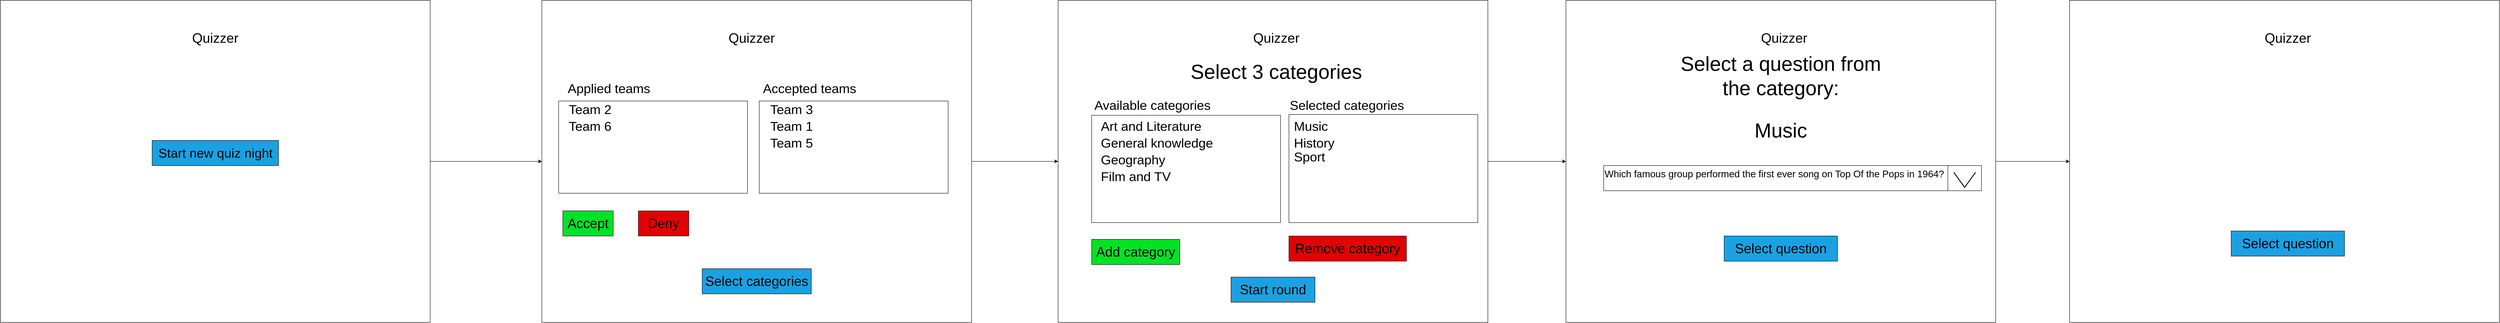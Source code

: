 <mxfile version="13.7.9" type="device"><diagram id="mFcCwPZ2H5KzHEvjkZB4" name="Page-1"><mxGraphModel dx="2844" dy="1588" grid="1" gridSize="10" guides="1" tooltips="1" connect="1" arrows="1" fold="1" page="1" pageScale="1" pageWidth="1169" pageHeight="827" math="0" shadow="0"><root><mxCell id="0"/><mxCell id="1" parent="0"/><mxCell id="Cq1OdyAMknH7cBSogLtV-12" style="edgeStyle=orthogonalEdgeStyle;rounded=0;orthogonalLoop=1;jettySize=auto;html=1;fontSize=32;" edge="1" parent="1" source="Cq1OdyAMknH7cBSogLtV-2" target="Cq1OdyAMknH7cBSogLtV-9"><mxGeometry relative="1" as="geometry"/></mxCell><mxCell id="Cq1OdyAMknH7cBSogLtV-2" value="" style="rounded=0;whiteSpace=wrap;html=1;" vertex="1" parent="1"><mxGeometry x="80" y="50" width="1024" height="768" as="geometry"/></mxCell><mxCell id="Cq1OdyAMknH7cBSogLtV-3" value="Quizzer" style="text;html=1;strokeColor=none;fillColor=none;align=center;verticalAlign=middle;whiteSpace=wrap;rounded=0;fontSize=32;" vertex="1" parent="1"><mxGeometry x="572" y="130" width="40" height="20" as="geometry"/></mxCell><mxCell id="Cq1OdyAMknH7cBSogLtV-5" value="Start new quiz night" style="rounded=0;whiteSpace=wrap;html=1;fontSize=31;fillColor=#1BA1E2;" vertex="1" parent="1"><mxGeometry x="441.5" y="384" width="301" height="60" as="geometry"/></mxCell><mxCell id="Cq1OdyAMknH7cBSogLtV-55" style="edgeStyle=orthogonalEdgeStyle;rounded=0;orthogonalLoop=1;jettySize=auto;html=1;fontSize=48;" edge="1" parent="1" source="Cq1OdyAMknH7cBSogLtV-9" target="Cq1OdyAMknH7cBSogLtV-31"><mxGeometry relative="1" as="geometry"/></mxCell><mxCell id="Cq1OdyAMknH7cBSogLtV-9" value="" style="rounded=0;whiteSpace=wrap;html=1;" vertex="1" parent="1"><mxGeometry x="1370" y="50" width="1024" height="768" as="geometry"/></mxCell><mxCell id="Cq1OdyAMknH7cBSogLtV-10" value="Quizzer" style="text;html=1;strokeColor=none;fillColor=none;align=center;verticalAlign=middle;whiteSpace=wrap;rounded=0;fontSize=32;" vertex="1" parent="1"><mxGeometry x="1850" y="130" width="40" height="20" as="geometry"/></mxCell><mxCell id="Cq1OdyAMknH7cBSogLtV-13" value="Select categories" style="rounded=0;whiteSpace=wrap;html=1;fillColor=#1BA1E2;fontSize=32;" vertex="1" parent="1"><mxGeometry x="1752" y="690" width="260" height="60" as="geometry"/></mxCell><mxCell id="Cq1OdyAMknH7cBSogLtV-16" value="" style="rounded=0;whiteSpace=wrap;html=1;fontSize=31;fillColor=#FFFFFF;" vertex="1" parent="1"><mxGeometry x="1410" y="290" width="450" height="220" as="geometry"/></mxCell><mxCell id="Cq1OdyAMknH7cBSogLtV-17" value="Applied teams" style="text;html=1;strokeColor=none;fillColor=none;align=center;verticalAlign=middle;whiteSpace=wrap;rounded=0;fontSize=31;" vertex="1" parent="1"><mxGeometry x="1410" y="250" width="240" height="20" as="geometry"/></mxCell><mxCell id="Cq1OdyAMknH7cBSogLtV-18" value="Accept" style="rounded=0;whiteSpace=wrap;html=1;fontSize=32;fillColor=#00E226;" vertex="1" parent="1"><mxGeometry x="1420" y="552" width="120" height="60" as="geometry"/></mxCell><mxCell id="Cq1OdyAMknH7cBSogLtV-19" value="Deny" style="rounded=0;whiteSpace=wrap;html=1;fontSize=32;fillColor=#E20000;" vertex="1" parent="1"><mxGeometry x="1600" y="552" width="120" height="60" as="geometry"/></mxCell><mxCell id="Cq1OdyAMknH7cBSogLtV-20" value="" style="rounded=0;whiteSpace=wrap;html=1;fontSize=31;fillColor=#FFFFFF;" vertex="1" parent="1"><mxGeometry x="1888" y="290" width="450" height="220" as="geometry"/></mxCell><mxCell id="Cq1OdyAMknH7cBSogLtV-21" value="Accepted teams" style="text;html=1;strokeColor=none;fillColor=none;align=center;verticalAlign=middle;whiteSpace=wrap;rounded=0;fontSize=31;" vertex="1" parent="1"><mxGeometry x="1888" y="250" width="240" height="20" as="geometry"/></mxCell><mxCell id="Cq1OdyAMknH7cBSogLtV-23" style="edgeStyle=orthogonalEdgeStyle;rounded=0;orthogonalLoop=1;jettySize=auto;html=1;exitX=0.5;exitY=1;exitDx=0;exitDy=0;fontSize=31;" edge="1" parent="1" source="Cq1OdyAMknH7cBSogLtV-17" target="Cq1OdyAMknH7cBSogLtV-17"><mxGeometry relative="1" as="geometry"/></mxCell><mxCell id="Cq1OdyAMknH7cBSogLtV-25" value="Team 2" style="text;html=1;strokeColor=none;fillColor=none;align=center;verticalAlign=middle;whiteSpace=wrap;rounded=0;fontSize=31;" vertex="1" parent="1"><mxGeometry x="1420" y="300" width="130" height="20" as="geometry"/></mxCell><mxCell id="Cq1OdyAMknH7cBSogLtV-27" value="Team 6" style="text;html=1;strokeColor=none;fillColor=none;align=center;verticalAlign=middle;whiteSpace=wrap;rounded=0;fontSize=31;" vertex="1" parent="1"><mxGeometry x="1420" y="340" width="130" height="20" as="geometry"/></mxCell><mxCell id="Cq1OdyAMknH7cBSogLtV-28" value="Team 3" style="text;html=1;strokeColor=none;fillColor=none;align=center;verticalAlign=middle;whiteSpace=wrap;rounded=0;fontSize=31;" vertex="1" parent="1"><mxGeometry x="1900" y="300" width="130" height="20" as="geometry"/></mxCell><mxCell id="Cq1OdyAMknH7cBSogLtV-29" value="Team 1" style="text;html=1;strokeColor=none;fillColor=none;align=center;verticalAlign=middle;whiteSpace=wrap;rounded=0;fontSize=31;" vertex="1" parent="1"><mxGeometry x="1900" y="340" width="130" height="20" as="geometry"/></mxCell><mxCell id="Cq1OdyAMknH7cBSogLtV-30" value="Team 5" style="text;html=1;strokeColor=none;fillColor=none;align=center;verticalAlign=middle;whiteSpace=wrap;rounded=0;fontSize=31;" vertex="1" parent="1"><mxGeometry x="1900" y="380" width="130" height="20" as="geometry"/></mxCell><mxCell id="Cq1OdyAMknH7cBSogLtV-76" style="edgeStyle=orthogonalEdgeStyle;rounded=0;orthogonalLoop=1;jettySize=auto;html=1;fontSize=48;" edge="1" parent="1" source="Cq1OdyAMknH7cBSogLtV-31" target="Cq1OdyAMknH7cBSogLtV-74"><mxGeometry relative="1" as="geometry"/></mxCell><mxCell id="Cq1OdyAMknH7cBSogLtV-31" value="" style="rounded=0;whiteSpace=wrap;html=1;" vertex="1" parent="1"><mxGeometry x="2600" y="50" width="1024" height="768" as="geometry"/></mxCell><mxCell id="Cq1OdyAMknH7cBSogLtV-32" value="Quizzer" style="text;html=1;strokeColor=none;fillColor=none;align=center;verticalAlign=middle;whiteSpace=wrap;rounded=0;fontSize=32;" vertex="1" parent="1"><mxGeometry x="3100" y="130" width="40" height="20" as="geometry"/></mxCell><mxCell id="Cq1OdyAMknH7cBSogLtV-35" value="" style="rounded=0;whiteSpace=wrap;html=1;fontSize=31;fillColor=#FFFFFF;" vertex="1" parent="1"><mxGeometry x="2680" y="324" width="450" height="256" as="geometry"/></mxCell><mxCell id="Cq1OdyAMknH7cBSogLtV-36" value="Available categories" style="text;html=1;strokeColor=none;fillColor=none;align=center;verticalAlign=middle;whiteSpace=wrap;rounded=0;fontSize=31;" vertex="1" parent="1"><mxGeometry x="2680" y="290" width="290" height="20" as="geometry"/></mxCell><mxCell id="Cq1OdyAMknH7cBSogLtV-37" value="Art and Literature" style="text;html=1;strokeColor=none;fillColor=none;align=left;verticalAlign=middle;whiteSpace=wrap;rounded=0;fontSize=31;" vertex="1" parent="1"><mxGeometry x="2700" y="340" width="410" height="20" as="geometry"/></mxCell><mxCell id="Cq1OdyAMknH7cBSogLtV-38" value="Add category" style="rounded=0;whiteSpace=wrap;html=1;fontSize=32;fillColor=#00E226;" vertex="1" parent="1"><mxGeometry x="2680" y="620" width="210" height="60" as="geometry"/></mxCell><mxCell id="Cq1OdyAMknH7cBSogLtV-39" value="" style="rounded=0;whiteSpace=wrap;html=1;fontSize=31;fillColor=#FFFFFF;" vertex="1" parent="1"><mxGeometry x="3150" y="322" width="450" height="258" as="geometry"/></mxCell><mxCell id="Cq1OdyAMknH7cBSogLtV-40" value="Selected categories" style="text;html=1;strokeColor=none;fillColor=none;align=left;verticalAlign=middle;whiteSpace=wrap;rounded=0;fontSize=31;" vertex="1" parent="1"><mxGeometry x="3150" y="290" width="410" height="20" as="geometry"/></mxCell><mxCell id="Cq1OdyAMknH7cBSogLtV-44" value="General knowledge" style="text;html=1;strokeColor=none;fillColor=none;align=left;verticalAlign=middle;whiteSpace=wrap;rounded=0;fontSize=31;" vertex="1" parent="1"><mxGeometry x="2700" y="380" width="410" height="20" as="geometry"/></mxCell><mxCell id="Cq1OdyAMknH7cBSogLtV-45" value="Music" style="text;html=1;strokeColor=none;fillColor=none;align=left;verticalAlign=middle;whiteSpace=wrap;rounded=0;fontSize=31;" vertex="1" parent="1"><mxGeometry x="3160" y="340" width="410" height="20" as="geometry"/></mxCell><mxCell id="Cq1OdyAMknH7cBSogLtV-46" value="History" style="text;html=1;strokeColor=none;fillColor=none;align=left;verticalAlign=middle;whiteSpace=wrap;rounded=0;fontSize=31;" vertex="1" parent="1"><mxGeometry x="3160" y="380" width="410" height="20" as="geometry"/></mxCell><mxCell id="Cq1OdyAMknH7cBSogLtV-47" value="Geography" style="text;html=1;strokeColor=none;fillColor=none;align=left;verticalAlign=middle;whiteSpace=wrap;rounded=0;fontSize=31;" vertex="1" parent="1"><mxGeometry x="2700" y="420" width="410" height="20" as="geometry"/></mxCell><mxCell id="Cq1OdyAMknH7cBSogLtV-48" value="Remove category" style="rounded=0;whiteSpace=wrap;html=1;fontSize=32;fillColor=#E20000;" vertex="1" parent="1"><mxGeometry x="3150" y="612" width="280" height="60" as="geometry"/></mxCell><mxCell id="Cq1OdyAMknH7cBSogLtV-49" value="Start round" style="rounded=0;whiteSpace=wrap;html=1;fillColor=#1BA1E2;fontSize=32;" vertex="1" parent="1"><mxGeometry x="3012" y="710" width="200" height="60" as="geometry"/></mxCell><mxCell id="Cq1OdyAMknH7cBSogLtV-51" value="Select 3 categories" style="text;html=1;strokeColor=none;fillColor=none;align=center;verticalAlign=middle;whiteSpace=wrap;rounded=0;fontSize=48;" vertex="1" parent="1"><mxGeometry x="2880" y="210" width="480" height="20" as="geometry"/></mxCell><mxCell id="Cq1OdyAMknH7cBSogLtV-53" value="Sport" style="text;html=1;strokeColor=none;fillColor=none;align=left;verticalAlign=middle;whiteSpace=wrap;rounded=0;fontSize=31;" vertex="1" parent="1"><mxGeometry x="3160" y="413" width="410" height="20" as="geometry"/></mxCell><mxCell id="Cq1OdyAMknH7cBSogLtV-54" value="Film and TV" style="text;html=1;strokeColor=none;fillColor=none;align=left;verticalAlign=middle;whiteSpace=wrap;rounded=0;fontSize=31;" vertex="1" parent="1"><mxGeometry x="2700" y="460" width="410" height="20" as="geometry"/></mxCell><mxCell id="Cq1OdyAMknH7cBSogLtV-90" style="edgeStyle=orthogonalEdgeStyle;rounded=0;orthogonalLoop=1;jettySize=auto;html=1;fontSize=23;" edge="1" parent="1" source="Cq1OdyAMknH7cBSogLtV-74" target="Cq1OdyAMknH7cBSogLtV-87"><mxGeometry relative="1" as="geometry"/></mxCell><mxCell id="Cq1OdyAMknH7cBSogLtV-74" value="" style="rounded=0;whiteSpace=wrap;html=1;" vertex="1" parent="1"><mxGeometry x="3810" y="50" width="1024" height="768" as="geometry"/></mxCell><mxCell id="Cq1OdyAMknH7cBSogLtV-75" value="Quizzer" style="text;html=1;strokeColor=none;fillColor=none;align=center;verticalAlign=middle;whiteSpace=wrap;rounded=0;fontSize=32;" vertex="1" parent="1"><mxGeometry x="4310" y="130" width="40" height="20" as="geometry"/></mxCell><mxCell id="Cq1OdyAMknH7cBSogLtV-77" value="Select a question from the category:" style="text;html=1;strokeColor=none;fillColor=none;align=center;verticalAlign=middle;whiteSpace=wrap;rounded=0;fontSize=48;" vertex="1" parent="1"><mxGeometry x="4082" y="220" width="480" height="20" as="geometry"/></mxCell><mxCell id="Cq1OdyAMknH7cBSogLtV-79" value="Music" style="text;html=1;strokeColor=none;fillColor=none;align=center;verticalAlign=middle;whiteSpace=wrap;rounded=0;fontSize=48;" vertex="1" parent="1"><mxGeometry x="4082" y="350" width="480" height="20" as="geometry"/></mxCell><mxCell id="Cq1OdyAMknH7cBSogLtV-82" value="Which famous group performed the first ever song on Top Of the Pops in 1964?" style="rounded=0;whiteSpace=wrap;html=1;fillColor=#FFFFFF;fontSize=23;align=left;verticalAlign=top;" vertex="1" parent="1"><mxGeometry x="3900" y="444" width="900" height="60" as="geometry"/></mxCell><mxCell id="Cq1OdyAMknH7cBSogLtV-85" value="" style="rounded=0;whiteSpace=wrap;html=1;strokeColor=#000000;fontSize=48;align=left;fillColor=#FFFFFF;" vertex="1" parent="1"><mxGeometry x="4720" y="444" width="80" height="60" as="geometry"/></mxCell><mxCell id="Cq1OdyAMknH7cBSogLtV-84" value="" style="html=1;verticalLabelPosition=bottom;labelBackgroundColor=#ffffff;verticalAlign=top;shadow=0;dashed=0;strokeWidth=2;shape=mxgraph.ios7.misc.down;fillColor=#FFFFFF;fontSize=48;align=left;" vertex="1" parent="1"><mxGeometry x="4734" y="460" width="52" height="36" as="geometry"/></mxCell><mxCell id="Cq1OdyAMknH7cBSogLtV-86" value="Select question" style="rounded=0;whiteSpace=wrap;html=1;fillColor=#1BA1E2;fontSize=32;" vertex="1" parent="1"><mxGeometry x="4187" y="612" width="270" height="60" as="geometry"/></mxCell><mxCell id="Cq1OdyAMknH7cBSogLtV-87" value="" style="rounded=0;whiteSpace=wrap;html=1;" vertex="1" parent="1"><mxGeometry x="5010" y="50" width="1024" height="768" as="geometry"/></mxCell><mxCell id="Cq1OdyAMknH7cBSogLtV-88" value="Quizzer" style="text;html=1;strokeColor=none;fillColor=none;align=center;verticalAlign=middle;whiteSpace=wrap;rounded=0;fontSize=32;" vertex="1" parent="1"><mxGeometry x="5510" y="130" width="40" height="20" as="geometry"/></mxCell><mxCell id="Cq1OdyAMknH7cBSogLtV-91" value="Select question" style="rounded=0;whiteSpace=wrap;html=1;fillColor=#1BA1E2;fontSize=32;" vertex="1" parent="1"><mxGeometry x="5395" y="600" width="270" height="60" as="geometry"/></mxCell></root></mxGraphModel></diagram></mxfile>